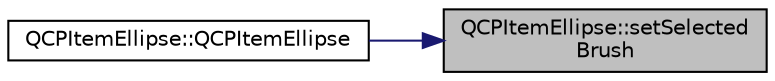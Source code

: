digraph "QCPItemEllipse::setSelectedBrush"
{
 // LATEX_PDF_SIZE
  edge [fontname="Helvetica",fontsize="10",labelfontname="Helvetica",labelfontsize="10"];
  node [fontname="Helvetica",fontsize="10",shape=record];
  rankdir="RL";
  Node1 [label="QCPItemEllipse::setSelected\lBrush",height=0.2,width=0.4,color="black", fillcolor="grey75", style="filled", fontcolor="black",tooltip=" "];
  Node1 -> Node2 [dir="back",color="midnightblue",fontsize="10",style="solid",fontname="Helvetica"];
  Node2 [label="QCPItemEllipse::QCPItemEllipse",height=0.2,width=0.4,color="black", fillcolor="white", style="filled",URL="$classQCPItemEllipse.html#a759b77ef002515eba0263b5447ecb3fb",tooltip=" "];
}
